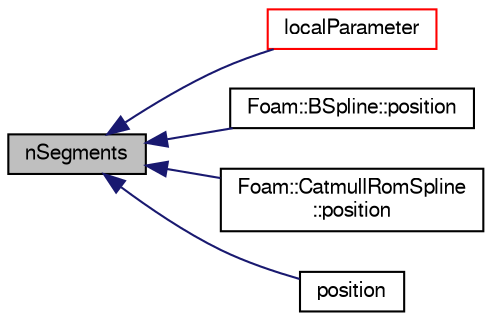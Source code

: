 digraph "nSegments"
{
  bgcolor="transparent";
  edge [fontname="FreeSans",fontsize="10",labelfontname="FreeSans",labelfontsize="10"];
  node [fontname="FreeSans",fontsize="10",shape=record];
  rankdir="LR";
  Node33 [label="nSegments",height=0.2,width=0.4,color="black", fillcolor="grey75", style="filled", fontcolor="black"];
  Node33 -> Node34 [dir="back",color="midnightblue",fontsize="10",style="solid",fontname="FreeSans"];
  Node34 [label="localParameter",height=0.2,width=0.4,color="red",URL="$a24750.html#a70bfa9ccb54f2d4c578d7cc750717ffb",tooltip="Return the line segment and the local parameter [0..1]. "];
  Node33 -> Node41 [dir="back",color="midnightblue",fontsize="10",style="solid",fontname="FreeSans"];
  Node41 [label="Foam::BSpline::position",height=0.2,width=0.4,color="black",URL="$a24726.html#a4cc6436f4063afc1cd3bcb72f91fe236",tooltip="Return the point position corresponding to the local parameter. "];
  Node33 -> Node42 [dir="back",color="midnightblue",fontsize="10",style="solid",fontname="FreeSans"];
  Node42 [label="Foam::CatmullRomSpline\l::position",height=0.2,width=0.4,color="black",URL="$a24734.html#a4cc6436f4063afc1cd3bcb72f91fe236",tooltip="Return the point position corresponding to the local parameter. "];
  Node33 -> Node43 [dir="back",color="midnightblue",fontsize="10",style="solid",fontname="FreeSans"];
  Node43 [label="position",height=0.2,width=0.4,color="black",URL="$a24750.html#a2b174e7e35524bedbed55fd4e14bd628",tooltip="Return the point position corresponding to the local parameter. "];
}
